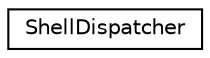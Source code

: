 digraph "Graphical Class Hierarchy"
{
  edge [fontname="Helvetica",fontsize="10",labelfontname="Helvetica",labelfontsize="10"];
  node [fontname="Helvetica",fontsize="10",shape=record];
  rankdir="LR";
  Node1 [label="ShellDispatcher",height=0.2,width=0.4,color="black", fillcolor="white", style="filled",URL="$class_cake_1_1_console_1_1_shell_dispatcher.html"];
}
